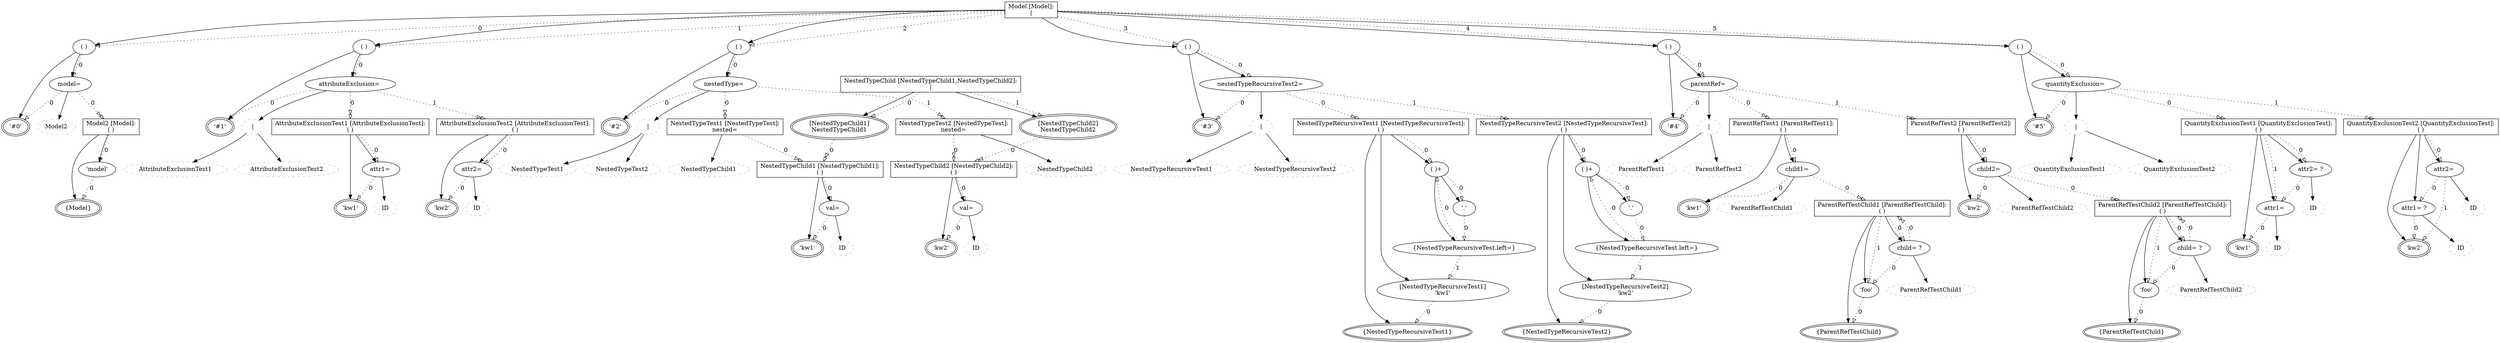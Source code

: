 ## This is a Graphviz .dot file (http://www.graphviz.org/)
## You can use the command 'dot -Tpdf this.dot > out.pdf' to render it.
digraph G {
alternatives1601147 [shape=record,label="Model \[Model\]:\n\|"];
group16613523 [label="( )"];
keyword291978 [label="'#0'",peripheries=2];
assignment7924049 [label="model= "];
rulecall15836748 [color=grey,label=Model2,style=dashed];
group8339256 [label="( )"];
keyword1018445 [label="'#1'",peripheries=2];
assignment15665667 [label="attributeExclusion= "];
alternatives4252418 [color=grey,label="\|",style=dashed];
rulecall14472681 [color=grey,label=AttributeExclusionTest1,style=dashed];
rulecall154717 [color=grey,label=AttributeExclusionTest2,style=dashed];
group16237182 [label="( )"];
keyword126878 [label="'#2'",peripheries=2];
assignment15688647 [label="nestedType= "];
alternatives1734347 [color=grey,label="\|",style=dashed];
rulecall393602 [color=grey,label=NestedTypeTest1,style=dashed];
rulecall9439141 [color=grey,label=NestedTypeTest2,style=dashed];
group7148739 [label="( )"];
keyword7217248 [label="'#3'",peripheries=2];
assignment12515103 [label="nestedTypeRecursiveTest2= "];
alternatives1025754 [color=grey,label="\|",style=dashed];
rulecall7818657 [color=grey,label=NestedTypeRecursiveTest1,style=dashed];
rulecall9027648 [color=grey,label=NestedTypeRecursiveTest2,style=dashed];
group9650855 [label="( )"];
keyword16585987 [label="'#4'",peripheries=2];
assignment10014689 [label="parentRef= "];
alternatives7251353 [color=grey,label="\|",style=dashed];
rulecall11319526 [color=grey,label=ParentRefTest1,style=dashed];
rulecall6864181 [color=grey,label=ParentRefTest2,style=dashed];
group3803276 [label="( )"];
keyword480588 [label="'#5'",peripheries=2];
assignment5727079 [label="quantityExclusion= "];
alternatives7414360 [color=grey,label="\|",style=dashed];
rulecall8483675 [color=grey,label=QuantityExclusionTest1,style=dashed];
rulecall769400 [color=grey,label=QuantityExclusionTest2,style=dashed];
group8770598 [shape=record,label="Model2 \[Model\]:\n( )"];
action2824423 [label="{Model}",peripheries=2];
keyword7347893 [label="'model'"];
group15743442 [shape=record,label="AttributeExclusionTest1 \[AttributeExclusionTest\]:\n( )"];
keyword6563896 [label="'kw1'",peripheries=2];
assignment4134251 [label="attr1= "];
rulecall6274869 [color=grey,label=ID,style=dashed];
group9219760 [shape=record,label="AttributeExclusionTest2 \[AttributeExclusionTest\]:\n( )"];
keyword2152809 [label="'kw2'",peripheries=2];
assignment9920627 [label="attr2= "];
rulecall16637487 [color=grey,label=ID,style=dashed];
assignment4010579 [shape=record,label="NestedTypeTest1 \[NestedTypeTest\]:\nnested= ",peripheries=2];
rulecall5045975 [color=grey,label=NestedTypeChild1,style=dashed];
assignment16067042 [shape=record,label="NestedTypeTest2 \[NestedTypeTest\]:\nnested= ",peripheries=2];
rulecall15068338 [color=grey,label=NestedTypeChild2,style=dashed];
alternatives10587122 [shape=record,label="NestedTypeChild \[NestedTypeChild1,NestedTypeChild2\]:\n\|"];
rulecall10825874 [label="\[NestedTypeChild1\]\nNestedTypeChild1",peripheries=2];
rulecall1566074 [label="\[NestedTypeChild2\]\nNestedTypeChild2",peripheries=2];
group15400401 [shape=record,label="NestedTypeChild1 \[NestedTypeChild1\]:\n( )"];
keyword12432565 [label="'kw1'",peripheries=2];
assignment12747701 [label="val= "];
rulecall15663755 [color=grey,label=ID,style=dashed];
group10688270 [shape=record,label="NestedTypeChild2 \[NestedTypeChild2\]:\n( )"];
keyword4103574 [label="'kw2'",peripheries=2];
assignment5569445 [label="val= "];
rulecall1485828 [color=grey,label=ID,style=dashed];
group14422176 [shape=record,label="NestedTypeRecursiveTest1 \[NestedTypeRecursiveTest\]:\n( )"];
action13076400 [label="{NestedTypeRecursiveTest1}",peripheries=2];
keyword10314335 [label="\[NestedTypeRecursiveTest1\]\n'kw1'"];
group10845450 [label="( )+"];
action6375397 [label="{NestedTypeRecursiveTest.left=}"];
keyword11808206 [label="'.'"];
group2839330 [shape=record,label="NestedTypeRecursiveTest2 \[NestedTypeRecursiveTest\]:\n( )"];
action6224381 [label="{NestedTypeRecursiveTest2}",peripheries=2];
keyword7234482 [label="\[NestedTypeRecursiveTest2\]\n'kw2'"];
group5466102 [label="( )+"];
action284597 [label="{NestedTypeRecursiveTest.left=}"];
keyword13520857 [label="'.'"];
group14441099 [shape=record,label="ParentRefTest1 \[ParentRefTest1\]:\n( )"];
keyword12346056 [label="'kw1'",peripheries=2];
assignment3570795 [label="child1= "];
rulecall10429487 [color=grey,label=ParentRefTestChild1,style=dashed];
group16349429 [shape=record,label="ParentRefTest2 \[ParentRefTest2\]:\n( )"];
keyword7621500 [label="'kw2'",peripheries=2];
assignment2258233 [label="child2= "];
rulecall6162358 [color=grey,label=ParentRefTestChild2,style=dashed];
group512702 [shape=record,label="ParentRefTestChild1 \[ParentRefTestChild\]:\n( )"];
action10275305 [label="{ParentRefTestChild}",peripheries=2];
keyword9178219 [label="'foo'"];
assignment6981372 [label="child= ?"];
rulecall43332 [color=grey,label=ParentRefTestChild1,style=dashed];
group8613273 [shape=record,label="ParentRefTestChild2 \[ParentRefTestChild\]:\n( )"];
action9474830 [label="{ParentRefTestChild}",peripheries=2];
keyword10918312 [label="'foo'"];
assignment12856042 [label="child= ?"];
rulecall5007615 [color=grey,label=ParentRefTestChild2,style=dashed];
group11667143 [shape=record,label="QuantityExclusionTest1 \[QuantityExclusionTest\]:\n( )"];
keyword14358422 [label="'kw1'",peripheries=2];
assignment14524264 [label="attr1= "];
rulecall12347243 [color=grey,label=ID,style=dashed];
assignment827593 [label="attr2= ?"];
rulecall2735190 [color=grey,label=ID,style=dashed];
group15316694 [shape=record,label="QuantityExclusionTest2 \[QuantityExclusionTest\]:\n( )"];
keyword14866715 [label="'kw2'",peripheries=2];
assignment1043756 [label="attr1= ?"];
rulecall12851324 [color=grey,label=ID,style=dashed];
assignment10217824 [label="attr2= "];
rulecall2328511 [color=grey,label=ID,style=dashed];
group16613523->keyword291978 [];
assignment7924049->rulecall15836748 [];
assignment7924049->group8770598 [label=0,style=dotted,arrowhead=onormalonormal];
assignment7924049->keyword291978 [arrowtail=odot,label=0,style=dotted,arrowhead=onormal];
group16613523->assignment7924049 [];
group16613523->assignment7924049 [label=0,style=dotted,arrowhead=onormal];
alternatives1601147->group16613523 [];
group8339256->keyword1018445 [];
alternatives4252418->rulecall14472681 [];
alternatives4252418->rulecall154717 [];
assignment15665667->alternatives4252418 [];
assignment15665667->group15743442 [label=0,style=dotted,arrowhead=onormalonormal];
assignment15665667->group9219760 [label=1,style=dotted,arrowhead=onormalonormal];
assignment15665667->keyword1018445 [arrowtail=odot,label=0,style=dotted,arrowhead=onormal];
group8339256->assignment15665667 [];
group8339256->assignment15665667 [label=0,style=dotted,arrowhead=onormal];
alternatives1601147->group8339256 [];
group16237182->keyword126878 [];
alternatives1734347->rulecall393602 [];
alternatives1734347->rulecall9439141 [];
assignment15688647->alternatives1734347 [];
assignment15688647->assignment4010579 [label=0,style=dotted,arrowhead=onormalonormal];
assignment15688647->assignment16067042 [label=1,style=dotted,arrowhead=onormalonormal];
assignment15688647->keyword126878 [arrowtail=odot,label=0,style=dotted,arrowhead=onormal];
group16237182->assignment15688647 [];
group16237182->assignment15688647 [label=0,style=dotted,arrowhead=onormal];
alternatives1601147->group16237182 [];
group7148739->keyword7217248 [];
alternatives1025754->rulecall7818657 [];
alternatives1025754->rulecall9027648 [];
assignment12515103->alternatives1025754 [];
assignment12515103->group14422176 [label=0,style=dotted,arrowhead=onormalonormal];
assignment12515103->group2839330 [label=1,style=dotted,arrowhead=onormalonormal];
assignment12515103->keyword7217248 [arrowtail=odot,label=0,style=dotted,arrowhead=onormal];
group7148739->assignment12515103 [];
group7148739->assignment12515103 [label=0,style=dotted,arrowhead=onormal];
alternatives1601147->group7148739 [];
group9650855->keyword16585987 [];
alternatives7251353->rulecall11319526 [];
alternatives7251353->rulecall6864181 [];
assignment10014689->alternatives7251353 [];
assignment10014689->group14441099 [label=0,style=dotted,arrowhead=onormalonormal];
assignment10014689->group16349429 [label=1,style=dotted,arrowhead=onormalonormal];
assignment10014689->keyword16585987 [arrowtail=odot,label=0,style=dotted,arrowhead=onormal];
group9650855->assignment10014689 [];
group9650855->assignment10014689 [label=0,style=dotted,arrowhead=onormal];
alternatives1601147->group9650855 [];
group3803276->keyword480588 [];
alternatives7414360->rulecall8483675 [];
alternatives7414360->rulecall769400 [];
assignment5727079->alternatives7414360 [];
assignment5727079->group11667143 [label=0,style=dotted,arrowhead=onormalonormal];
assignment5727079->group15316694 [label=1,style=dotted,arrowhead=onormalonormal];
assignment5727079->keyword480588 [arrowtail=odot,label=0,style=dotted,arrowhead=onormal];
group3803276->assignment5727079 [];
group3803276->assignment5727079 [label=0,style=dotted,arrowhead=onormal];
alternatives1601147->group3803276 [];
alternatives1601147->group16613523 [label=0,style=dotted,arrowhead=onormal];
alternatives1601147->group8339256 [label=1,style=dotted,arrowhead=onormal];
alternatives1601147->group16237182 [label=2,style=dotted,arrowhead=onormal];
alternatives1601147->group7148739 [label=3,style=dotted,arrowhead=onormal];
alternatives1601147->group9650855 [label=4,style=dotted,arrowhead=onormal];
alternatives1601147->group3803276 [label=5,style=dotted,arrowhead=onormal];
group8770598->action2824423 [];
keyword7347893->action2824423 [label=0,style=dotted,arrowhead=onormal];
group8770598->keyword7347893 [];
group8770598->keyword7347893 [label=0,style=dotted,arrowhead=onormal];
group15743442->keyword6563896 [];
assignment4134251->rulecall6274869 [];
assignment4134251->keyword6563896 [label=0,style=dotted,arrowhead=onormal];
group15743442->assignment4134251 [];
group15743442->assignment4134251 [label=0,style=dotted,arrowhead=onormal];
group9219760->keyword2152809 [];
assignment9920627->rulecall16637487 [];
assignment9920627->keyword2152809 [label=0,style=dotted,arrowhead=onormal];
group9219760->assignment9920627 [];
group9219760->assignment9920627 [label=0,style=dotted,arrowhead=onormal];
assignment4010579->rulecall5045975 [];
assignment4010579->group15400401 [label=0,style=dotted,arrowhead=onormalonormal];
assignment16067042->rulecall15068338 [];
assignment16067042->group10688270 [label=0,style=dotted,arrowhead=onormalonormal];
rulecall10825874->group15400401 [label=0,style=dotted,arrowhead=onormalonormal];
alternatives10587122->rulecall10825874 [];
rulecall1566074->group10688270 [label=0,style=dotted,arrowhead=onormalonormal];
alternatives10587122->rulecall1566074 [];
alternatives10587122->rulecall10825874 [label=0,style=dotted,arrowhead=onormal];
alternatives10587122->rulecall1566074 [label=1,style=dotted,arrowhead=onormal];
group15400401->keyword12432565 [];
assignment12747701->rulecall15663755 [];
assignment12747701->keyword12432565 [label=0,style=dotted,arrowhead=onormal];
group15400401->assignment12747701 [];
group15400401->assignment12747701 [label=0,style=dotted,arrowhead=onormal];
group10688270->keyword4103574 [];
assignment5569445->rulecall1485828 [];
assignment5569445->keyword4103574 [label=0,style=dotted,arrowhead=onormal];
group10688270->assignment5569445 [];
group10688270->assignment5569445 [label=0,style=dotted,arrowhead=onormal];
group14422176->action13076400 [];
keyword10314335->action13076400 [label=0,style=dotted,arrowhead=onormal];
group14422176->keyword10314335 [];
action6375397->group10845450 [label=0,style=dotted,arrowhead=onormal];
action6375397->keyword10314335 [label=1,style=dotted,arrowhead=onormal];
group10845450->action6375397 [];
keyword11808206->action6375397 [label=0,style=dotted,arrowhead=onormal];
group10845450->keyword11808206 [];
group10845450->keyword11808206 [label=0,style=dotted,arrowhead=onormal];
group14422176->group10845450 [];
group14422176->group10845450 [label=0,style=dotted,arrowhead=onormal];
group2839330->action6224381 [];
keyword7234482->action6224381 [label=0,style=dotted,arrowhead=onormal];
group2839330->keyword7234482 [];
action284597->group5466102 [label=0,style=dotted,arrowhead=onormal];
action284597->keyword7234482 [label=1,style=dotted,arrowhead=onormal];
group5466102->action284597 [];
keyword13520857->action284597 [label=0,style=dotted,arrowhead=onormal];
group5466102->keyword13520857 [];
group5466102->keyword13520857 [label=0,style=dotted,arrowhead=onormal];
group2839330->group5466102 [];
group2839330->group5466102 [label=0,style=dotted,arrowhead=onormal];
group14441099->keyword12346056 [];
assignment3570795->rulecall10429487 [];
assignment3570795->group512702 [label=0,style=dotted,arrowhead=onormalonormal];
assignment3570795->keyword12346056 [arrowtail=odot,label=0,style=dotted,arrowhead=onormal];
group14441099->assignment3570795 [];
group14441099->assignment3570795 [label=0,style=dotted,arrowhead=onormal];
group16349429->keyword7621500 [];
assignment2258233->rulecall6162358 [];
assignment2258233->group8613273 [label=0,style=dotted,arrowhead=onormalonormal];
assignment2258233->keyword7621500 [arrowtail=odot,label=0,style=dotted,arrowhead=onormal];
group16349429->assignment2258233 [];
group16349429->assignment2258233 [label=0,style=dotted,arrowhead=onormal];
group512702->action10275305 [];
keyword9178219->action10275305 [label=0,style=dotted,arrowhead=onormal];
group512702->keyword9178219 [];
assignment6981372->rulecall43332 [];
assignment6981372->group512702 [label=0,style=dotted,arrowhead=onormalonormal];
assignment6981372->keyword9178219 [arrowtail=odot,label=0,style=dotted,arrowhead=onormal];
group512702->assignment6981372 [];
group512702->assignment6981372 [label=0,style=dotted,arrowhead=onormal];
group512702->keyword9178219 [label=1,style=dotted,arrowhead=onormal];
group8613273->action9474830 [];
keyword10918312->action9474830 [label=0,style=dotted,arrowhead=onormal];
group8613273->keyword10918312 [];
assignment12856042->rulecall5007615 [];
assignment12856042->group8613273 [label=0,style=dotted,arrowhead=onormalonormal];
assignment12856042->keyword10918312 [arrowtail=odot,label=0,style=dotted,arrowhead=onormal];
group8613273->assignment12856042 [];
group8613273->assignment12856042 [label=0,style=dotted,arrowhead=onormal];
group8613273->keyword10918312 [label=1,style=dotted,arrowhead=onormal];
group11667143->keyword14358422 [];
assignment14524264->rulecall12347243 [];
assignment14524264->keyword14358422 [label=0,style=dotted,arrowhead=onormal];
group11667143->assignment14524264 [];
assignment827593->rulecall2735190 [];
assignment827593->assignment14524264 [label=0,style=dotted,arrowhead=onormal];
group11667143->assignment827593 [];
group11667143->assignment827593 [label=0,style=dotted,arrowhead=onormal];
group11667143->assignment14524264 [label=1,style=dotted,arrowhead=onormal];
group15316694->keyword14866715 [];
assignment1043756->rulecall12851324 [];
assignment1043756->keyword14866715 [label=0,style=dotted,arrowhead=onormal];
group15316694->assignment1043756 [];
assignment10217824->rulecall2328511 [];
assignment10217824->assignment1043756 [label=0,style=dotted,arrowhead=onormal];
assignment10217824->keyword14866715 [label=1,style=dotted,arrowhead=onormal];
group15316694->assignment10217824 [];
group15316694->assignment10217824 [label=0,style=dotted,arrowhead=onormal];
}

